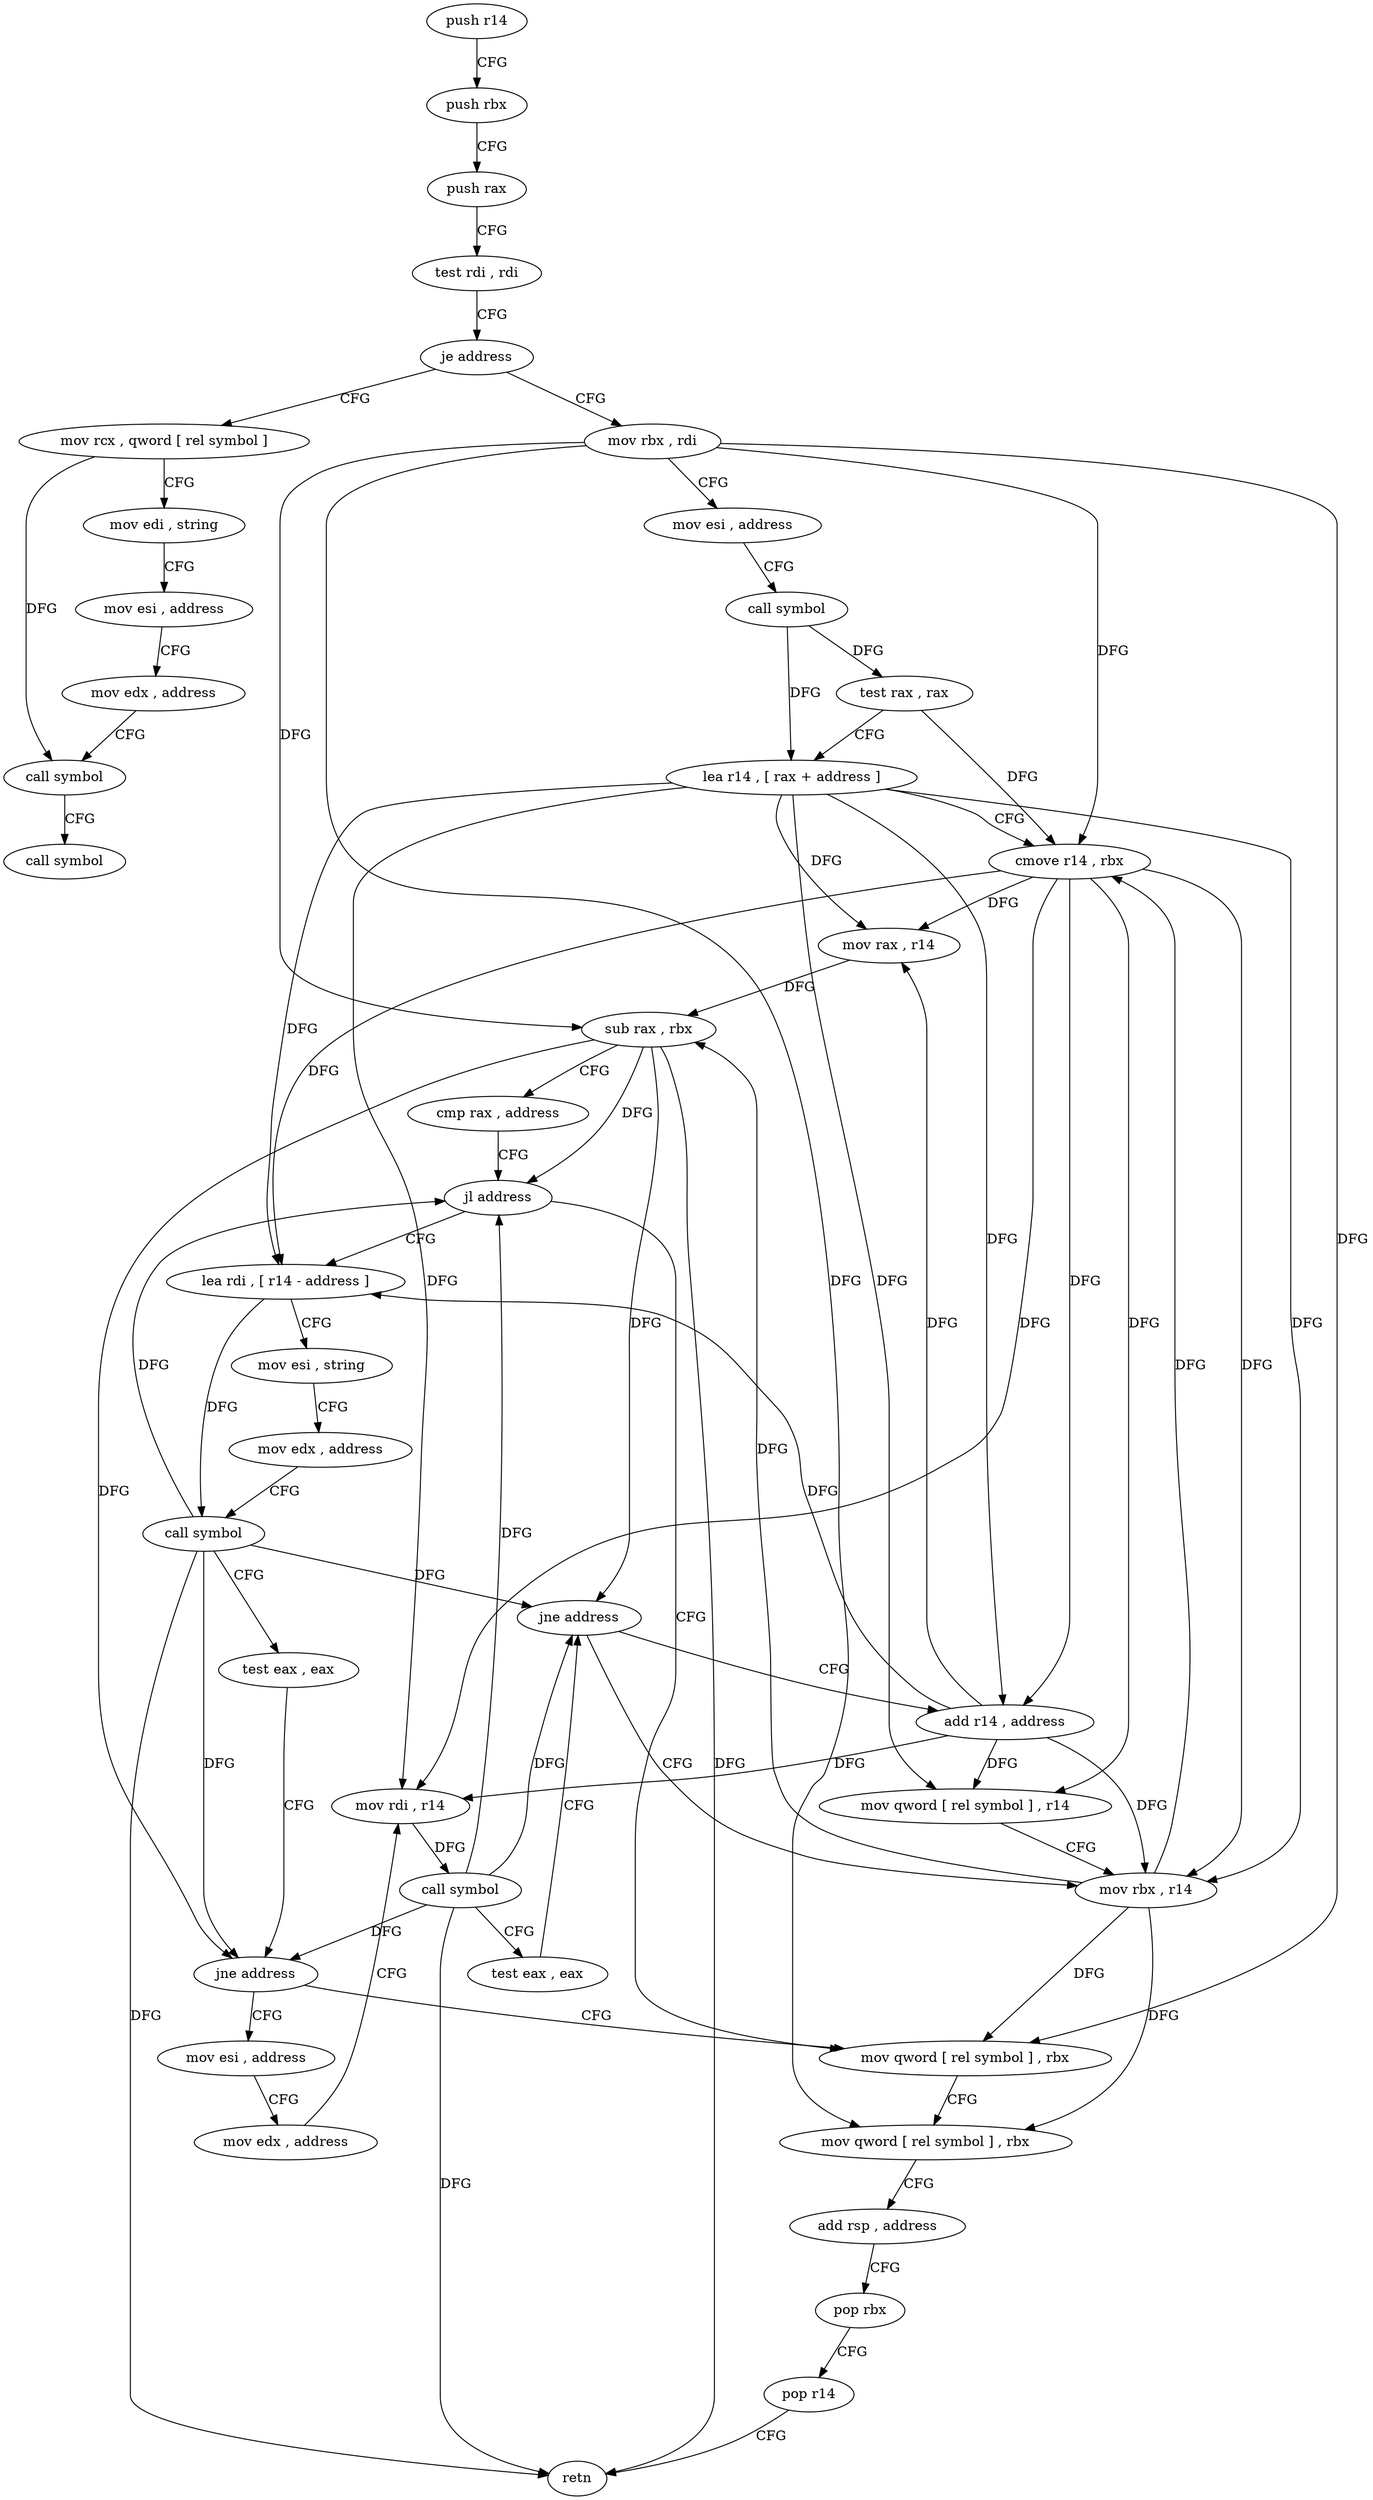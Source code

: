 digraph "func" {
"4206064" [label = "push r14" ]
"4206066" [label = "push rbx" ]
"4206067" [label = "push rax" ]
"4206068" [label = "test rdi , rdi" ]
"4206071" [label = "je address" ]
"4206190" [label = "mov rcx , qword [ rel symbol ]" ]
"4206073" [label = "mov rbx , rdi" ]
"4206197" [label = "mov edi , string" ]
"4206202" [label = "mov esi , address" ]
"4206207" [label = "mov edx , address" ]
"4206212" [label = "call symbol" ]
"4206217" [label = "call symbol" ]
"4206076" [label = "mov esi , address" ]
"4206081" [label = "call symbol" ]
"4206086" [label = "test rax , rax" ]
"4206089" [label = "lea r14 , [ rax + address ]" ]
"4206093" [label = "cmove r14 , rbx" ]
"4206097" [label = "mov rax , r14" ]
"4206100" [label = "sub rax , rbx" ]
"4206103" [label = "cmp rax , address" ]
"4206107" [label = "jl address" ]
"4206168" [label = "mov qword [ rel symbol ] , rbx" ]
"4206109" [label = "lea rdi , [ r14 - address ]" ]
"4206175" [label = "mov qword [ rel symbol ] , rbx" ]
"4206182" [label = "add rsp , address" ]
"4206186" [label = "pop rbx" ]
"4206187" [label = "pop r14" ]
"4206189" [label = "retn" ]
"4206113" [label = "mov esi , string" ]
"4206118" [label = "mov edx , address" ]
"4206123" [label = "call symbol" ]
"4206128" [label = "test eax , eax" ]
"4206130" [label = "jne address" ]
"4206132" [label = "mov esi , address" ]
"4206137" [label = "mov edx , address" ]
"4206142" [label = "mov rdi , r14" ]
"4206145" [label = "call symbol" ]
"4206150" [label = "test eax , eax" ]
"4206152" [label = "jne address" ]
"4206165" [label = "mov rbx , r14" ]
"4206154" [label = "add r14 , address" ]
"4206158" [label = "mov qword [ rel symbol ] , r14" ]
"4206064" -> "4206066" [ label = "CFG" ]
"4206066" -> "4206067" [ label = "CFG" ]
"4206067" -> "4206068" [ label = "CFG" ]
"4206068" -> "4206071" [ label = "CFG" ]
"4206071" -> "4206190" [ label = "CFG" ]
"4206071" -> "4206073" [ label = "CFG" ]
"4206190" -> "4206197" [ label = "CFG" ]
"4206190" -> "4206212" [ label = "DFG" ]
"4206073" -> "4206076" [ label = "CFG" ]
"4206073" -> "4206093" [ label = "DFG" ]
"4206073" -> "4206100" [ label = "DFG" ]
"4206073" -> "4206168" [ label = "DFG" ]
"4206073" -> "4206175" [ label = "DFG" ]
"4206197" -> "4206202" [ label = "CFG" ]
"4206202" -> "4206207" [ label = "CFG" ]
"4206207" -> "4206212" [ label = "CFG" ]
"4206212" -> "4206217" [ label = "CFG" ]
"4206076" -> "4206081" [ label = "CFG" ]
"4206081" -> "4206086" [ label = "DFG" ]
"4206081" -> "4206089" [ label = "DFG" ]
"4206086" -> "4206089" [ label = "CFG" ]
"4206086" -> "4206093" [ label = "DFG" ]
"4206089" -> "4206093" [ label = "CFG" ]
"4206089" -> "4206097" [ label = "DFG" ]
"4206089" -> "4206109" [ label = "DFG" ]
"4206089" -> "4206142" [ label = "DFG" ]
"4206089" -> "4206165" [ label = "DFG" ]
"4206089" -> "4206154" [ label = "DFG" ]
"4206089" -> "4206158" [ label = "DFG" ]
"4206093" -> "4206097" [ label = "DFG" ]
"4206093" -> "4206109" [ label = "DFG" ]
"4206093" -> "4206142" [ label = "DFG" ]
"4206093" -> "4206165" [ label = "DFG" ]
"4206093" -> "4206154" [ label = "DFG" ]
"4206093" -> "4206158" [ label = "DFG" ]
"4206097" -> "4206100" [ label = "DFG" ]
"4206100" -> "4206103" [ label = "CFG" ]
"4206100" -> "4206107" [ label = "DFG" ]
"4206100" -> "4206189" [ label = "DFG" ]
"4206100" -> "4206130" [ label = "DFG" ]
"4206100" -> "4206152" [ label = "DFG" ]
"4206103" -> "4206107" [ label = "CFG" ]
"4206107" -> "4206168" [ label = "CFG" ]
"4206107" -> "4206109" [ label = "CFG" ]
"4206168" -> "4206175" [ label = "CFG" ]
"4206109" -> "4206113" [ label = "CFG" ]
"4206109" -> "4206123" [ label = "DFG" ]
"4206175" -> "4206182" [ label = "CFG" ]
"4206182" -> "4206186" [ label = "CFG" ]
"4206186" -> "4206187" [ label = "CFG" ]
"4206187" -> "4206189" [ label = "CFG" ]
"4206113" -> "4206118" [ label = "CFG" ]
"4206118" -> "4206123" [ label = "CFG" ]
"4206123" -> "4206128" [ label = "CFG" ]
"4206123" -> "4206107" [ label = "DFG" ]
"4206123" -> "4206189" [ label = "DFG" ]
"4206123" -> "4206130" [ label = "DFG" ]
"4206123" -> "4206152" [ label = "DFG" ]
"4206128" -> "4206130" [ label = "CFG" ]
"4206130" -> "4206168" [ label = "CFG" ]
"4206130" -> "4206132" [ label = "CFG" ]
"4206132" -> "4206137" [ label = "CFG" ]
"4206137" -> "4206142" [ label = "CFG" ]
"4206142" -> "4206145" [ label = "DFG" ]
"4206145" -> "4206150" [ label = "CFG" ]
"4206145" -> "4206107" [ label = "DFG" ]
"4206145" -> "4206130" [ label = "DFG" ]
"4206145" -> "4206189" [ label = "DFG" ]
"4206145" -> "4206152" [ label = "DFG" ]
"4206150" -> "4206152" [ label = "CFG" ]
"4206152" -> "4206165" [ label = "CFG" ]
"4206152" -> "4206154" [ label = "CFG" ]
"4206165" -> "4206168" [ label = "DFG" ]
"4206165" -> "4206093" [ label = "DFG" ]
"4206165" -> "4206100" [ label = "DFG" ]
"4206165" -> "4206175" [ label = "DFG" ]
"4206154" -> "4206158" [ label = "DFG" ]
"4206154" -> "4206097" [ label = "DFG" ]
"4206154" -> "4206109" [ label = "DFG" ]
"4206154" -> "4206142" [ label = "DFG" ]
"4206154" -> "4206165" [ label = "DFG" ]
"4206158" -> "4206165" [ label = "CFG" ]
}

